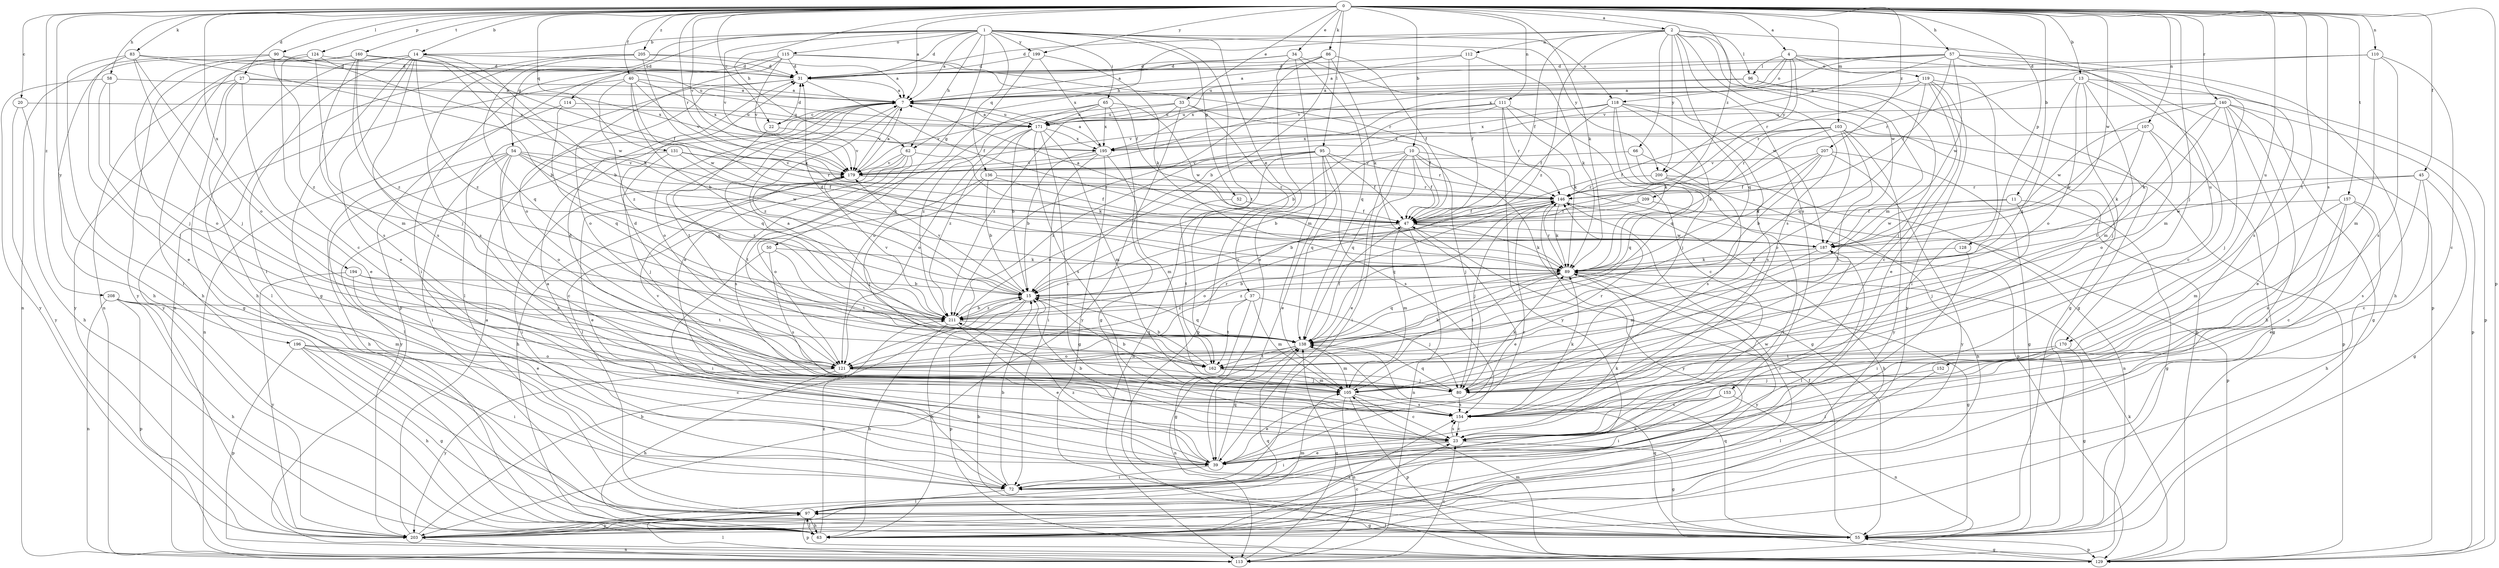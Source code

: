 strict digraph  {
0;
1;
2;
4;
7;
10;
11;
13;
14;
15;
20;
22;
23;
27;
31;
33;
34;
37;
39;
40;
45;
47;
50;
52;
54;
55;
57;
58;
62;
63;
65;
66;
72;
80;
83;
86;
89;
90;
95;
96;
97;
103;
105;
107;
110;
111;
112;
113;
114;
115;
118;
119;
121;
124;
128;
129;
131;
136;
138;
140;
146;
152;
153;
154;
157;
160;
162;
170;
171;
179;
187;
194;
195;
196;
199;
200;
203;
205;
207;
208;
209;
211;
0 -> 2  [label=a];
0 -> 4  [label=a];
0 -> 7  [label=a];
0 -> 10  [label=b];
0 -> 11  [label=b];
0 -> 13  [label=b];
0 -> 14  [label=b];
0 -> 20  [label=c];
0 -> 22  [label=c];
0 -> 27  [label=d];
0 -> 33  [label=e];
0 -> 34  [label=e];
0 -> 40  [label=f];
0 -> 45  [label=f];
0 -> 57  [label=h];
0 -> 58  [label=h];
0 -> 62  [label=h];
0 -> 80  [label=j];
0 -> 83  [label=k];
0 -> 86  [label=k];
0 -> 89  [label=k];
0 -> 90  [label=l];
0 -> 95  [label=l];
0 -> 103  [label=m];
0 -> 107  [label=n];
0 -> 110  [label=n];
0 -> 111  [label=n];
0 -> 124  [label=p];
0 -> 128  [label=p];
0 -> 129  [label=p];
0 -> 131  [label=q];
0 -> 140  [label=r];
0 -> 146  [label=r];
0 -> 152  [label=s];
0 -> 157  [label=t];
0 -> 160  [label=t];
0 -> 162  [label=t];
0 -> 170  [label=u];
0 -> 179  [label=v];
0 -> 187  [label=w];
0 -> 194  [label=x];
0 -> 196  [label=y];
0 -> 199  [label=y];
0 -> 205  [label=z];
0 -> 207  [label=z];
0 -> 208  [label=z];
0 -> 209  [label=z];
1 -> 7  [label=a];
1 -> 14  [label=b];
1 -> 31  [label=d];
1 -> 37  [label=e];
1 -> 50  [label=g];
1 -> 52  [label=g];
1 -> 54  [label=g];
1 -> 62  [label=h];
1 -> 65  [label=i];
1 -> 114  [label=o];
1 -> 115  [label=o];
1 -> 118  [label=o];
1 -> 136  [label=q];
1 -> 162  [label=t];
1 -> 179  [label=v];
1 -> 199  [label=y];
1 -> 200  [label=y];
2 -> 31  [label=d];
2 -> 47  [label=f];
2 -> 62  [label=h];
2 -> 66  [label=i];
2 -> 96  [label=l];
2 -> 105  [label=m];
2 -> 112  [label=n];
2 -> 138  [label=q];
2 -> 153  [label=s];
2 -> 154  [label=s];
2 -> 170  [label=u];
2 -> 187  [label=w];
2 -> 200  [label=y];
2 -> 211  [label=z];
4 -> 96  [label=l];
4 -> 97  [label=l];
4 -> 118  [label=o];
4 -> 119  [label=o];
4 -> 129  [label=p];
4 -> 146  [label=r];
4 -> 179  [label=v];
4 -> 200  [label=y];
7 -> 22  [label=c];
7 -> 121  [label=o];
7 -> 138  [label=q];
7 -> 162  [label=t];
7 -> 171  [label=u];
7 -> 179  [label=v];
7 -> 211  [label=z];
10 -> 15  [label=b];
10 -> 39  [label=e];
10 -> 47  [label=f];
10 -> 55  [label=g];
10 -> 72  [label=i];
10 -> 80  [label=j];
10 -> 129  [label=p];
10 -> 138  [label=q];
10 -> 179  [label=v];
11 -> 47  [label=f];
11 -> 55  [label=g];
11 -> 80  [label=j];
11 -> 187  [label=w];
13 -> 7  [label=a];
13 -> 23  [label=c];
13 -> 80  [label=j];
13 -> 105  [label=m];
13 -> 121  [label=o];
13 -> 129  [label=p];
13 -> 138  [label=q];
14 -> 15  [label=b];
14 -> 31  [label=d];
14 -> 39  [label=e];
14 -> 55  [label=g];
14 -> 63  [label=h];
14 -> 72  [label=i];
14 -> 89  [label=k];
14 -> 113  [label=n];
14 -> 154  [label=s];
14 -> 211  [label=z];
15 -> 31  [label=d];
15 -> 63  [label=h];
15 -> 129  [label=p];
15 -> 138  [label=q];
15 -> 179  [label=v];
15 -> 211  [label=z];
20 -> 63  [label=h];
20 -> 171  [label=u];
20 -> 203  [label=y];
22 -> 31  [label=d];
22 -> 138  [label=q];
22 -> 179  [label=v];
23 -> 15  [label=b];
23 -> 39  [label=e];
23 -> 55  [label=g];
23 -> 72  [label=i];
23 -> 154  [label=s];
23 -> 187  [label=w];
27 -> 7  [label=a];
27 -> 39  [label=e];
27 -> 55  [label=g];
27 -> 97  [label=l];
27 -> 195  [label=x];
27 -> 203  [label=y];
31 -> 7  [label=a];
31 -> 47  [label=f];
31 -> 97  [label=l];
31 -> 121  [label=o];
33 -> 47  [label=f];
33 -> 129  [label=p];
33 -> 171  [label=u];
33 -> 179  [label=v];
33 -> 203  [label=y];
33 -> 211  [label=z];
34 -> 7  [label=a];
34 -> 31  [label=d];
34 -> 39  [label=e];
34 -> 105  [label=m];
34 -> 138  [label=q];
34 -> 187  [label=w];
37 -> 55  [label=g];
37 -> 80  [label=j];
37 -> 105  [label=m];
37 -> 162  [label=t];
37 -> 211  [label=z];
39 -> 7  [label=a];
39 -> 72  [label=i];
39 -> 89  [label=k];
39 -> 138  [label=q];
39 -> 146  [label=r];
39 -> 211  [label=z];
40 -> 7  [label=a];
40 -> 15  [label=b];
40 -> 179  [label=v];
40 -> 187  [label=w];
40 -> 195  [label=x];
40 -> 203  [label=y];
40 -> 211  [label=z];
45 -> 23  [label=c];
45 -> 55  [label=g];
45 -> 146  [label=r];
45 -> 154  [label=s];
45 -> 187  [label=w];
47 -> 7  [label=a];
47 -> 39  [label=e];
47 -> 89  [label=k];
47 -> 105  [label=m];
47 -> 113  [label=n];
47 -> 121  [label=o];
47 -> 187  [label=w];
50 -> 72  [label=i];
50 -> 89  [label=k];
50 -> 154  [label=s];
50 -> 162  [label=t];
52 -> 47  [label=f];
52 -> 162  [label=t];
54 -> 23  [label=c];
54 -> 47  [label=f];
54 -> 63  [label=h];
54 -> 72  [label=i];
54 -> 97  [label=l];
54 -> 121  [label=o];
54 -> 179  [label=v];
54 -> 187  [label=w];
54 -> 211  [label=z];
55 -> 15  [label=b];
55 -> 47  [label=f];
55 -> 97  [label=l];
55 -> 129  [label=p];
55 -> 138  [label=q];
57 -> 31  [label=d];
57 -> 47  [label=f];
57 -> 63  [label=h];
57 -> 105  [label=m];
57 -> 154  [label=s];
57 -> 171  [label=u];
57 -> 179  [label=v];
57 -> 187  [label=w];
57 -> 195  [label=x];
58 -> 7  [label=a];
58 -> 80  [label=j];
58 -> 121  [label=o];
58 -> 203  [label=y];
62 -> 63  [label=h];
62 -> 89  [label=k];
62 -> 97  [label=l];
62 -> 154  [label=s];
62 -> 162  [label=t];
62 -> 179  [label=v];
63 -> 23  [label=c];
63 -> 97  [label=l];
63 -> 146  [label=r];
63 -> 154  [label=s];
63 -> 211  [label=z];
65 -> 55  [label=g];
65 -> 121  [label=o];
65 -> 171  [label=u];
65 -> 187  [label=w];
65 -> 195  [label=x];
65 -> 211  [label=z];
66 -> 138  [label=q];
66 -> 154  [label=s];
66 -> 179  [label=v];
72 -> 15  [label=b];
72 -> 97  [label=l];
80 -> 31  [label=d];
80 -> 39  [label=e];
80 -> 89  [label=k];
80 -> 138  [label=q];
80 -> 154  [label=s];
83 -> 31  [label=d];
83 -> 39  [label=e];
83 -> 80  [label=j];
83 -> 97  [label=l];
83 -> 121  [label=o];
83 -> 187  [label=w];
86 -> 7  [label=a];
86 -> 15  [label=b];
86 -> 31  [label=d];
86 -> 47  [label=f];
86 -> 89  [label=k];
86 -> 211  [label=z];
89 -> 15  [label=b];
89 -> 55  [label=g];
89 -> 138  [label=q];
89 -> 146  [label=r];
89 -> 162  [label=t];
89 -> 203  [label=y];
89 -> 211  [label=z];
90 -> 31  [label=d];
90 -> 80  [label=j];
90 -> 113  [label=n];
90 -> 171  [label=u];
90 -> 211  [label=z];
95 -> 39  [label=e];
95 -> 47  [label=f];
95 -> 113  [label=n];
95 -> 121  [label=o];
95 -> 138  [label=q];
95 -> 146  [label=r];
95 -> 154  [label=s];
95 -> 179  [label=v];
95 -> 211  [label=z];
96 -> 7  [label=a];
96 -> 55  [label=g];
96 -> 80  [label=j];
96 -> 195  [label=x];
97 -> 55  [label=g];
97 -> 63  [label=h];
97 -> 105  [label=m];
97 -> 129  [label=p];
97 -> 203  [label=y];
103 -> 47  [label=f];
103 -> 80  [label=j];
103 -> 89  [label=k];
103 -> 121  [label=o];
103 -> 129  [label=p];
103 -> 146  [label=r];
103 -> 195  [label=x];
103 -> 203  [label=y];
105 -> 15  [label=b];
105 -> 23  [label=c];
105 -> 113  [label=n];
105 -> 129  [label=p];
105 -> 146  [label=r];
105 -> 154  [label=s];
107 -> 55  [label=g];
107 -> 89  [label=k];
107 -> 121  [label=o];
107 -> 187  [label=w];
107 -> 195  [label=x];
110 -> 23  [label=c];
110 -> 31  [label=d];
110 -> 105  [label=m];
110 -> 146  [label=r];
110 -> 154  [label=s];
111 -> 15  [label=b];
111 -> 23  [label=c];
111 -> 89  [label=k];
111 -> 146  [label=r];
111 -> 171  [label=u];
111 -> 179  [label=v];
111 -> 203  [label=y];
112 -> 7  [label=a];
112 -> 31  [label=d];
112 -> 47  [label=f];
112 -> 89  [label=k];
113 -> 23  [label=c];
113 -> 97  [label=l];
113 -> 138  [label=q];
114 -> 113  [label=n];
114 -> 138  [label=q];
114 -> 171  [label=u];
115 -> 31  [label=d];
115 -> 47  [label=f];
115 -> 72  [label=i];
115 -> 121  [label=o];
115 -> 129  [label=p];
115 -> 146  [label=r];
115 -> 179  [label=v];
118 -> 47  [label=f];
118 -> 80  [label=j];
118 -> 89  [label=k];
118 -> 129  [label=p];
118 -> 138  [label=q];
118 -> 154  [label=s];
118 -> 171  [label=u];
118 -> 195  [label=x];
119 -> 7  [label=a];
119 -> 23  [label=c];
119 -> 39  [label=e];
119 -> 55  [label=g];
119 -> 138  [label=q];
119 -> 146  [label=r];
119 -> 203  [label=y];
121 -> 31  [label=d];
121 -> 63  [label=h];
121 -> 80  [label=j];
121 -> 89  [label=k];
121 -> 146  [label=r];
121 -> 203  [label=y];
124 -> 23  [label=c];
124 -> 31  [label=d];
124 -> 63  [label=h];
124 -> 105  [label=m];
124 -> 179  [label=v];
128 -> 72  [label=i];
128 -> 89  [label=k];
129 -> 55  [label=g];
129 -> 89  [label=k];
129 -> 105  [label=m];
129 -> 138  [label=q];
131 -> 80  [label=j];
131 -> 89  [label=k];
131 -> 146  [label=r];
131 -> 179  [label=v];
131 -> 203  [label=y];
136 -> 15  [label=b];
136 -> 47  [label=f];
136 -> 80  [label=j];
136 -> 121  [label=o];
136 -> 146  [label=r];
138 -> 7  [label=a];
138 -> 47  [label=f];
138 -> 105  [label=m];
138 -> 113  [label=n];
138 -> 121  [label=o];
138 -> 162  [label=t];
140 -> 39  [label=e];
140 -> 55  [label=g];
140 -> 63  [label=h];
140 -> 80  [label=j];
140 -> 89  [label=k];
140 -> 129  [label=p];
140 -> 162  [label=t];
140 -> 171  [label=u];
140 -> 187  [label=w];
146 -> 47  [label=f];
146 -> 63  [label=h];
146 -> 80  [label=j];
146 -> 89  [label=k];
146 -> 138  [label=q];
146 -> 203  [label=y];
152 -> 80  [label=j];
152 -> 97  [label=l];
153 -> 39  [label=e];
153 -> 72  [label=i];
153 -> 113  [label=n];
153 -> 154  [label=s];
154 -> 23  [label=c];
154 -> 89  [label=k];
154 -> 179  [label=v];
157 -> 23  [label=c];
157 -> 39  [label=e];
157 -> 47  [label=f];
157 -> 63  [label=h];
157 -> 105  [label=m];
157 -> 154  [label=s];
160 -> 15  [label=b];
160 -> 31  [label=d];
160 -> 47  [label=f];
160 -> 63  [label=h];
160 -> 80  [label=j];
160 -> 154  [label=s];
160 -> 203  [label=y];
160 -> 211  [label=z];
162 -> 15  [label=b];
162 -> 80  [label=j];
162 -> 105  [label=m];
170 -> 55  [label=g];
170 -> 72  [label=i];
170 -> 162  [label=t];
171 -> 7  [label=a];
171 -> 15  [label=b];
171 -> 23  [label=c];
171 -> 105  [label=m];
171 -> 121  [label=o];
171 -> 154  [label=s];
171 -> 195  [label=x];
171 -> 211  [label=z];
179 -> 7  [label=a];
179 -> 39  [label=e];
179 -> 72  [label=i];
179 -> 146  [label=r];
187 -> 89  [label=k];
187 -> 97  [label=l];
187 -> 105  [label=m];
194 -> 15  [label=b];
194 -> 39  [label=e];
194 -> 162  [label=t];
194 -> 203  [label=y];
195 -> 7  [label=a];
195 -> 15  [label=b];
195 -> 55  [label=g];
195 -> 72  [label=i];
195 -> 105  [label=m];
195 -> 179  [label=v];
196 -> 23  [label=c];
196 -> 55  [label=g];
196 -> 63  [label=h];
196 -> 72  [label=i];
196 -> 121  [label=o];
196 -> 129  [label=p];
199 -> 31  [label=d];
199 -> 39  [label=e];
199 -> 89  [label=k];
199 -> 195  [label=x];
200 -> 63  [label=h];
200 -> 72  [label=i];
200 -> 113  [label=n];
200 -> 146  [label=r];
203 -> 7  [label=a];
203 -> 15  [label=b];
203 -> 113  [label=n];
203 -> 138  [label=q];
205 -> 7  [label=a];
205 -> 31  [label=d];
205 -> 89  [label=k];
205 -> 113  [label=n];
205 -> 138  [label=q];
205 -> 154  [label=s];
207 -> 15  [label=b];
207 -> 47  [label=f];
207 -> 55  [label=g];
207 -> 89  [label=k];
207 -> 179  [label=v];
207 -> 203  [label=y];
208 -> 63  [label=h];
208 -> 105  [label=m];
208 -> 113  [label=n];
208 -> 129  [label=p];
208 -> 211  [label=z];
209 -> 15  [label=b];
209 -> 47  [label=f];
209 -> 129  [label=p];
211 -> 15  [label=b];
211 -> 39  [label=e];
211 -> 63  [label=h];
211 -> 138  [label=q];
211 -> 146  [label=r];
211 -> 179  [label=v];
}
